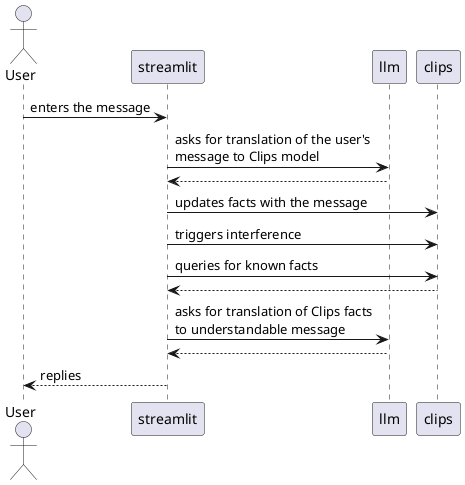 @startuml
actor User as user

user -> streamlit : enters the message

streamlit -> llm : asks for translation of the user's\nmessage to Clips model
llm --> streamlit

streamlit -> clips : updates facts with the message
streamlit -> clips : triggers interference
streamlit -> clips : queries for known facts
streamlit <-- clips

streamlit -> llm : asks for translation of Clips facts\nto understandable message
llm --> streamlit

streamlit --> user : replies
@enduml